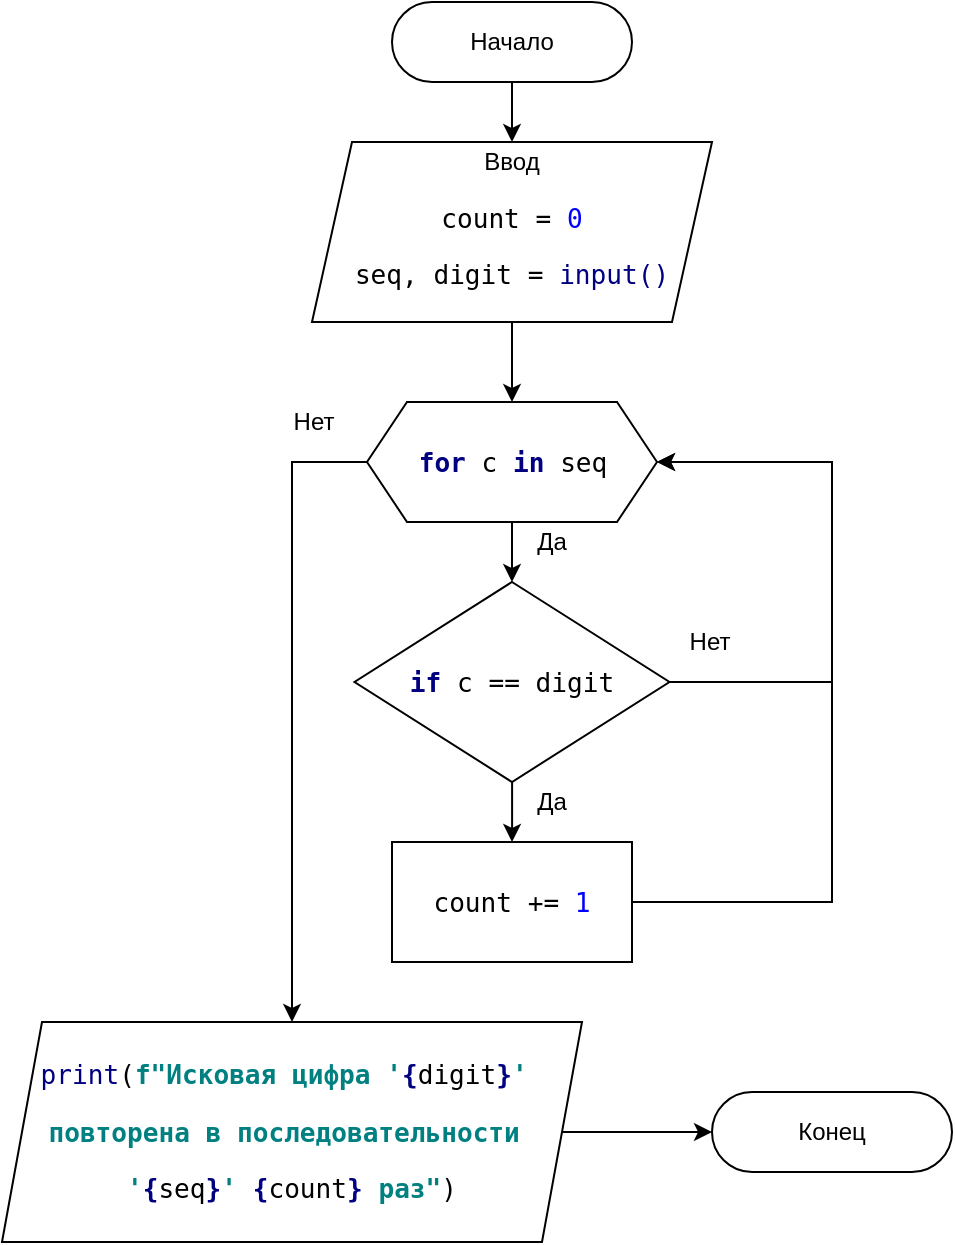<mxfile version="14.5.3" type="github"><diagram id="eDp4l1Odz6gYLcZO4-Wg" name="Page-1"><mxGraphModel dx="786" dy="463" grid="1" gridSize="10" guides="1" tooltips="1" connect="1" arrows="1" fold="1" page="1" pageScale="1" pageWidth="827" pageHeight="1169" math="0" shadow="0"><root><mxCell id="0"/><mxCell id="1" parent="0"/><mxCell id="hokq0erPRBFzUoJ3n1Pu-41" style="edgeStyle=orthogonalEdgeStyle;rounded=0;orthogonalLoop=1;jettySize=auto;html=1;entryX=0.5;entryY=0;entryDx=0;entryDy=0;" edge="1" parent="1" source="hokq0erPRBFzUoJ3n1Pu-1"><mxGeometry relative="1" as="geometry"><mxPoint x="320" y="170" as="targetPoint"/></mxGeometry></mxCell><mxCell id="hokq0erPRBFzUoJ3n1Pu-1" value="Начало" style="rounded=1;whiteSpace=wrap;html=1;fontSize=12;glass=0;strokeWidth=1;shadow=0;arcSize=50;" vertex="1" parent="1"><mxGeometry x="260" y="100" width="120" height="40" as="geometry"/></mxCell><mxCell id="hokq0erPRBFzUoJ3n1Pu-84" value="" style="edgeStyle=orthogonalEdgeStyle;rounded=0;orthogonalLoop=1;jettySize=auto;html=1;" edge="1" parent="1" source="hokq0erPRBFzUoJ3n1Pu-53" target="hokq0erPRBFzUoJ3n1Pu-83"><mxGeometry relative="1" as="geometry"/></mxCell><mxCell id="hokq0erPRBFzUoJ3n1Pu-53" value="Ввод&lt;br&gt;&lt;pre style=&quot;background-color: rgb(255 , 255 , 255) ; font-family: &amp;#34;jetbrains mono&amp;#34; , monospace ; font-size: 9.8pt&quot;&gt;&lt;pre style=&quot;font-family: &amp;#34;jetbrains mono&amp;#34; , monospace ; font-size: 9.8pt&quot;&gt;count = &lt;span style=&quot;color: rgb(0 , 0 , 255)&quot;&gt;0&lt;/span&gt;&lt;/pre&gt;&lt;/pre&gt;&lt;pre style=&quot;background-color: rgb(255 , 255 , 255) ; font-family: &amp;#34;jetbrains mono&amp;#34; , monospace ; font-size: 9.8pt&quot;&gt;&lt;pre style=&quot;font-family: &amp;#34;jetbrains mono&amp;#34; , monospace ; font-size: 9.8pt&quot;&gt;&lt;span style=&quot;font-family: &amp;#34;jetbrains mono&amp;#34; , monospace ; font-size: 9.8pt&quot;&gt;seq, digit&lt;/span&gt; = &lt;span style=&quot;color: rgb(0 , 0 , 128) ; font-family: &amp;#34;jetbrains mono&amp;#34; , monospace ; font-size: 9.8pt&quot;&gt;input()&lt;/span&gt;&lt;/pre&gt;&lt;/pre&gt;" style="shape=parallelogram;perimeter=parallelogramPerimeter;whiteSpace=wrap;html=1;fixedSize=1;rounded=0;shadow=0;strokeWidth=1;glass=0;arcSize=50;" vertex="1" parent="1"><mxGeometry x="220" y="170" width="200" height="90" as="geometry"/></mxCell><mxCell id="hokq0erPRBFzUoJ3n1Pu-86" value="" style="edgeStyle=orthogonalEdgeStyle;rounded=0;orthogonalLoop=1;jettySize=auto;html=1;" edge="1" parent="1" source="hokq0erPRBFzUoJ3n1Pu-83"><mxGeometry relative="1" as="geometry"><mxPoint x="320" y="390" as="targetPoint"/></mxGeometry></mxCell><mxCell id="hokq0erPRBFzUoJ3n1Pu-109" style="edgeStyle=orthogonalEdgeStyle;rounded=0;orthogonalLoop=1;jettySize=auto;html=1;entryX=0.5;entryY=0;entryDx=0;entryDy=0;" edge="1" parent="1" source="hokq0erPRBFzUoJ3n1Pu-83" target="hokq0erPRBFzUoJ3n1Pu-107"><mxGeometry relative="1" as="geometry"><Array as="points"><mxPoint x="210" y="330"/><mxPoint x="210" y="610"/></Array></mxGeometry></mxCell><mxCell id="hokq0erPRBFzUoJ3n1Pu-83" value="&lt;pre style=&quot;background-color: rgb(255 , 255 , 255) ; font-family: &amp;#34;jetbrains mono&amp;#34; , monospace ; font-size: 9.8pt&quot;&gt;&lt;pre style=&quot;font-family: &amp;#34;jetbrains mono&amp;#34; , monospace ; font-size: 9.8pt&quot;&gt;&lt;span style=&quot;color: rgb(0 , 0 , 128) ; font-weight: bold&quot;&gt;for &lt;/span&gt;c &lt;span style=&quot;color: rgb(0 , 0 , 128) ; font-weight: bold&quot;&gt;in &lt;/span&gt;seq&lt;/pre&gt;&lt;/pre&gt;" style="shape=hexagon;perimeter=hexagonPerimeter2;whiteSpace=wrap;html=1;fixedSize=1;" vertex="1" parent="1"><mxGeometry x="247.5" y="300" width="145" height="60" as="geometry"/></mxCell><mxCell id="hokq0erPRBFzUoJ3n1Pu-88" value="Да" style="text;html=1;strokeColor=none;fillColor=none;align=center;verticalAlign=middle;whiteSpace=wrap;rounded=0;" vertex="1" parent="1"><mxGeometry x="320" y="360" width="40" height="20" as="geometry"/></mxCell><mxCell id="hokq0erPRBFzUoJ3n1Pu-89" value="Нет" style="text;html=1;strokeColor=none;fillColor=none;align=center;verticalAlign=middle;whiteSpace=wrap;rounded=0;" vertex="1" parent="1"><mxGeometry x="201.25" y="300" width="40" height="20" as="geometry"/></mxCell><mxCell id="hokq0erPRBFzUoJ3n1Pu-103" value="" style="edgeStyle=orthogonalEdgeStyle;rounded=0;orthogonalLoop=1;jettySize=auto;html=1;" edge="1" parent="1" source="hokq0erPRBFzUoJ3n1Pu-90" target="hokq0erPRBFzUoJ3n1Pu-102"><mxGeometry relative="1" as="geometry"/></mxCell><mxCell id="hokq0erPRBFzUoJ3n1Pu-106" style="edgeStyle=orthogonalEdgeStyle;rounded=0;orthogonalLoop=1;jettySize=auto;html=1;entryX=1;entryY=0.5;entryDx=0;entryDy=0;" edge="1" parent="1" source="hokq0erPRBFzUoJ3n1Pu-90" target="hokq0erPRBFzUoJ3n1Pu-83"><mxGeometry relative="1" as="geometry"><Array as="points"><mxPoint x="480" y="440"/><mxPoint x="480" y="330"/></Array></mxGeometry></mxCell><mxCell id="hokq0erPRBFzUoJ3n1Pu-90" value="&lt;pre style=&quot;background-color: rgb(255 , 255 , 255) ; font-family: &amp;#34;jetbrains mono&amp;#34; , monospace ; font-size: 9.8pt&quot;&gt;&lt;pre style=&quot;font-family: &amp;#34;jetbrains mono&amp;#34; , monospace ; font-size: 9.8pt&quot;&gt;&lt;span style=&quot;color: rgb(0 , 0 , 128) ; font-weight: bold&quot;&gt;if &lt;/span&gt;c == digit&lt;/pre&gt;&lt;/pre&gt;" style="rhombus;whiteSpace=wrap;html=1;rounded=0;glass=0;" vertex="1" parent="1"><mxGeometry x="241.25" y="390" width="157.5" height="100" as="geometry"/></mxCell><mxCell id="hokq0erPRBFzUoJ3n1Pu-98" value="Конец" style="rounded=1;whiteSpace=wrap;html=1;fontSize=12;glass=0;strokeWidth=1;shadow=0;arcSize=50;" vertex="1" parent="1"><mxGeometry x="420" y="645" width="120" height="40" as="geometry"/></mxCell><mxCell id="hokq0erPRBFzUoJ3n1Pu-101" value="Да" style="text;html=1;strokeColor=none;fillColor=none;align=center;verticalAlign=middle;whiteSpace=wrap;rounded=0;" vertex="1" parent="1"><mxGeometry x="320" y="490" width="40" height="20" as="geometry"/></mxCell><mxCell id="hokq0erPRBFzUoJ3n1Pu-105" style="edgeStyle=orthogonalEdgeStyle;rounded=0;orthogonalLoop=1;jettySize=auto;html=1;entryX=1;entryY=0.5;entryDx=0;entryDy=0;" edge="1" parent="1" source="hokq0erPRBFzUoJ3n1Pu-102" target="hokq0erPRBFzUoJ3n1Pu-83"><mxGeometry relative="1" as="geometry"><Array as="points"><mxPoint x="480" y="550"/><mxPoint x="480" y="330"/></Array></mxGeometry></mxCell><mxCell id="hokq0erPRBFzUoJ3n1Pu-102" value="&lt;pre style=&quot;background-color: rgb(255 , 255 , 255) ; font-family: &amp;#34;jetbrains mono&amp;#34; , monospace ; font-size: 9.8pt&quot;&gt;count += &lt;span style=&quot;color: rgb(0 , 0 , 255)&quot;&gt;1&lt;/span&gt;&lt;/pre&gt;" style="rounded=0;whiteSpace=wrap;html=1;" vertex="1" parent="1"><mxGeometry x="260" y="520" width="120" height="60" as="geometry"/></mxCell><mxCell id="hokq0erPRBFzUoJ3n1Pu-104" value="Нет" style="text;html=1;strokeColor=none;fillColor=none;align=center;verticalAlign=middle;whiteSpace=wrap;rounded=0;" vertex="1" parent="1"><mxGeometry x="398.75" y="410" width="40" height="20" as="geometry"/></mxCell><mxCell id="hokq0erPRBFzUoJ3n1Pu-108" value="" style="edgeStyle=orthogonalEdgeStyle;rounded=0;orthogonalLoop=1;jettySize=auto;html=1;" edge="1" parent="1" source="hokq0erPRBFzUoJ3n1Pu-107" target="hokq0erPRBFzUoJ3n1Pu-98"><mxGeometry relative="1" as="geometry"/></mxCell><mxCell id="hokq0erPRBFzUoJ3n1Pu-107" value="&lt;pre style=&quot;background-color: rgb(255 , 255 , 255) ; font-family: &amp;#34;jetbrains mono&amp;#34; , monospace ; font-size: 9.8pt&quot;&gt;&lt;span style=&quot;color: rgb(0 , 0 , 128)&quot;&gt;print&lt;/span&gt;(&lt;span style=&quot;color: rgb(0 , 128 , 128) ; font-weight: bold&quot;&gt;f&quot;Исковая цифра '&lt;/span&gt;&lt;span style=&quot;color: rgb(0 , 0 , 128) ; font-weight: bold&quot;&gt;{&lt;/span&gt;digit&lt;span style=&quot;color: rgb(0 , 0 , 128) ; font-weight: bold&quot;&gt;}&lt;/span&gt;&lt;span style=&quot;color: rgb(0 , 128 , 128) ; font-weight: bold&quot;&gt;'&amp;nbsp;&lt;/span&gt;&lt;/pre&gt;&lt;pre style=&quot;background-color: rgb(255 , 255 , 255) ; font-family: &amp;#34;jetbrains mono&amp;#34; , monospace ; font-size: 9.8pt&quot;&gt;&lt;span style=&quot;color: rgb(0 , 128 , 128) ; font-weight: bold&quot;&gt;повторена в последовательности&amp;nbsp;&lt;/span&gt;&lt;/pre&gt;&lt;pre style=&quot;background-color: rgb(255 , 255 , 255) ; font-family: &amp;#34;jetbrains mono&amp;#34; , monospace ; font-size: 9.8pt&quot;&gt;&lt;span style=&quot;color: rgb(0 , 128 , 128) ; font-weight: bold&quot;&gt;'&lt;/span&gt;&lt;span style=&quot;color: rgb(0 , 0 , 128) ; font-weight: bold&quot;&gt;{&lt;/span&gt;seq&lt;span style=&quot;color: rgb(0 , 0 , 128) ; font-weight: bold&quot;&gt;}&lt;/span&gt;&lt;span style=&quot;color: rgb(0 , 128 , 128) ; font-weight: bold&quot;&gt;' &lt;/span&gt;&lt;span style=&quot;color: rgb(0 , 0 , 128) ; font-weight: bold&quot;&gt;{&lt;/span&gt;count&lt;span style=&quot;color: rgb(0 , 0 , 128) ; font-weight: bold&quot;&gt;}&lt;/span&gt;&lt;span style=&quot;color: rgb(0 , 128 , 128) ; font-weight: bold&quot;&gt; раз&quot;&lt;/span&gt;)&lt;/pre&gt;" style="shape=parallelogram;perimeter=parallelogramPerimeter;whiteSpace=wrap;html=1;fixedSize=1;" vertex="1" parent="1"><mxGeometry x="65" y="610" width="290" height="110" as="geometry"/></mxCell></root></mxGraphModel></diagram></mxfile>
